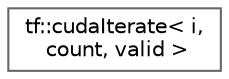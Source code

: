 digraph "类继承关系图"
{
 // LATEX_PDF_SIZE
  bgcolor="transparent";
  edge [fontname=Helvetica,fontsize=10,labelfontname=Helvetica,labelfontsize=10];
  node [fontname=Helvetica,fontsize=10,shape=box,height=0.2,width=0.4];
  rankdir="LR";
  Node0 [id="Node000000",label="tf::cudaIterate\< i,\l count, valid \>",height=0.2,width=0.4,color="grey40", fillcolor="white", style="filled",URL="$structtf_1_1cuda_iterate.html",tooltip=" "];
}
